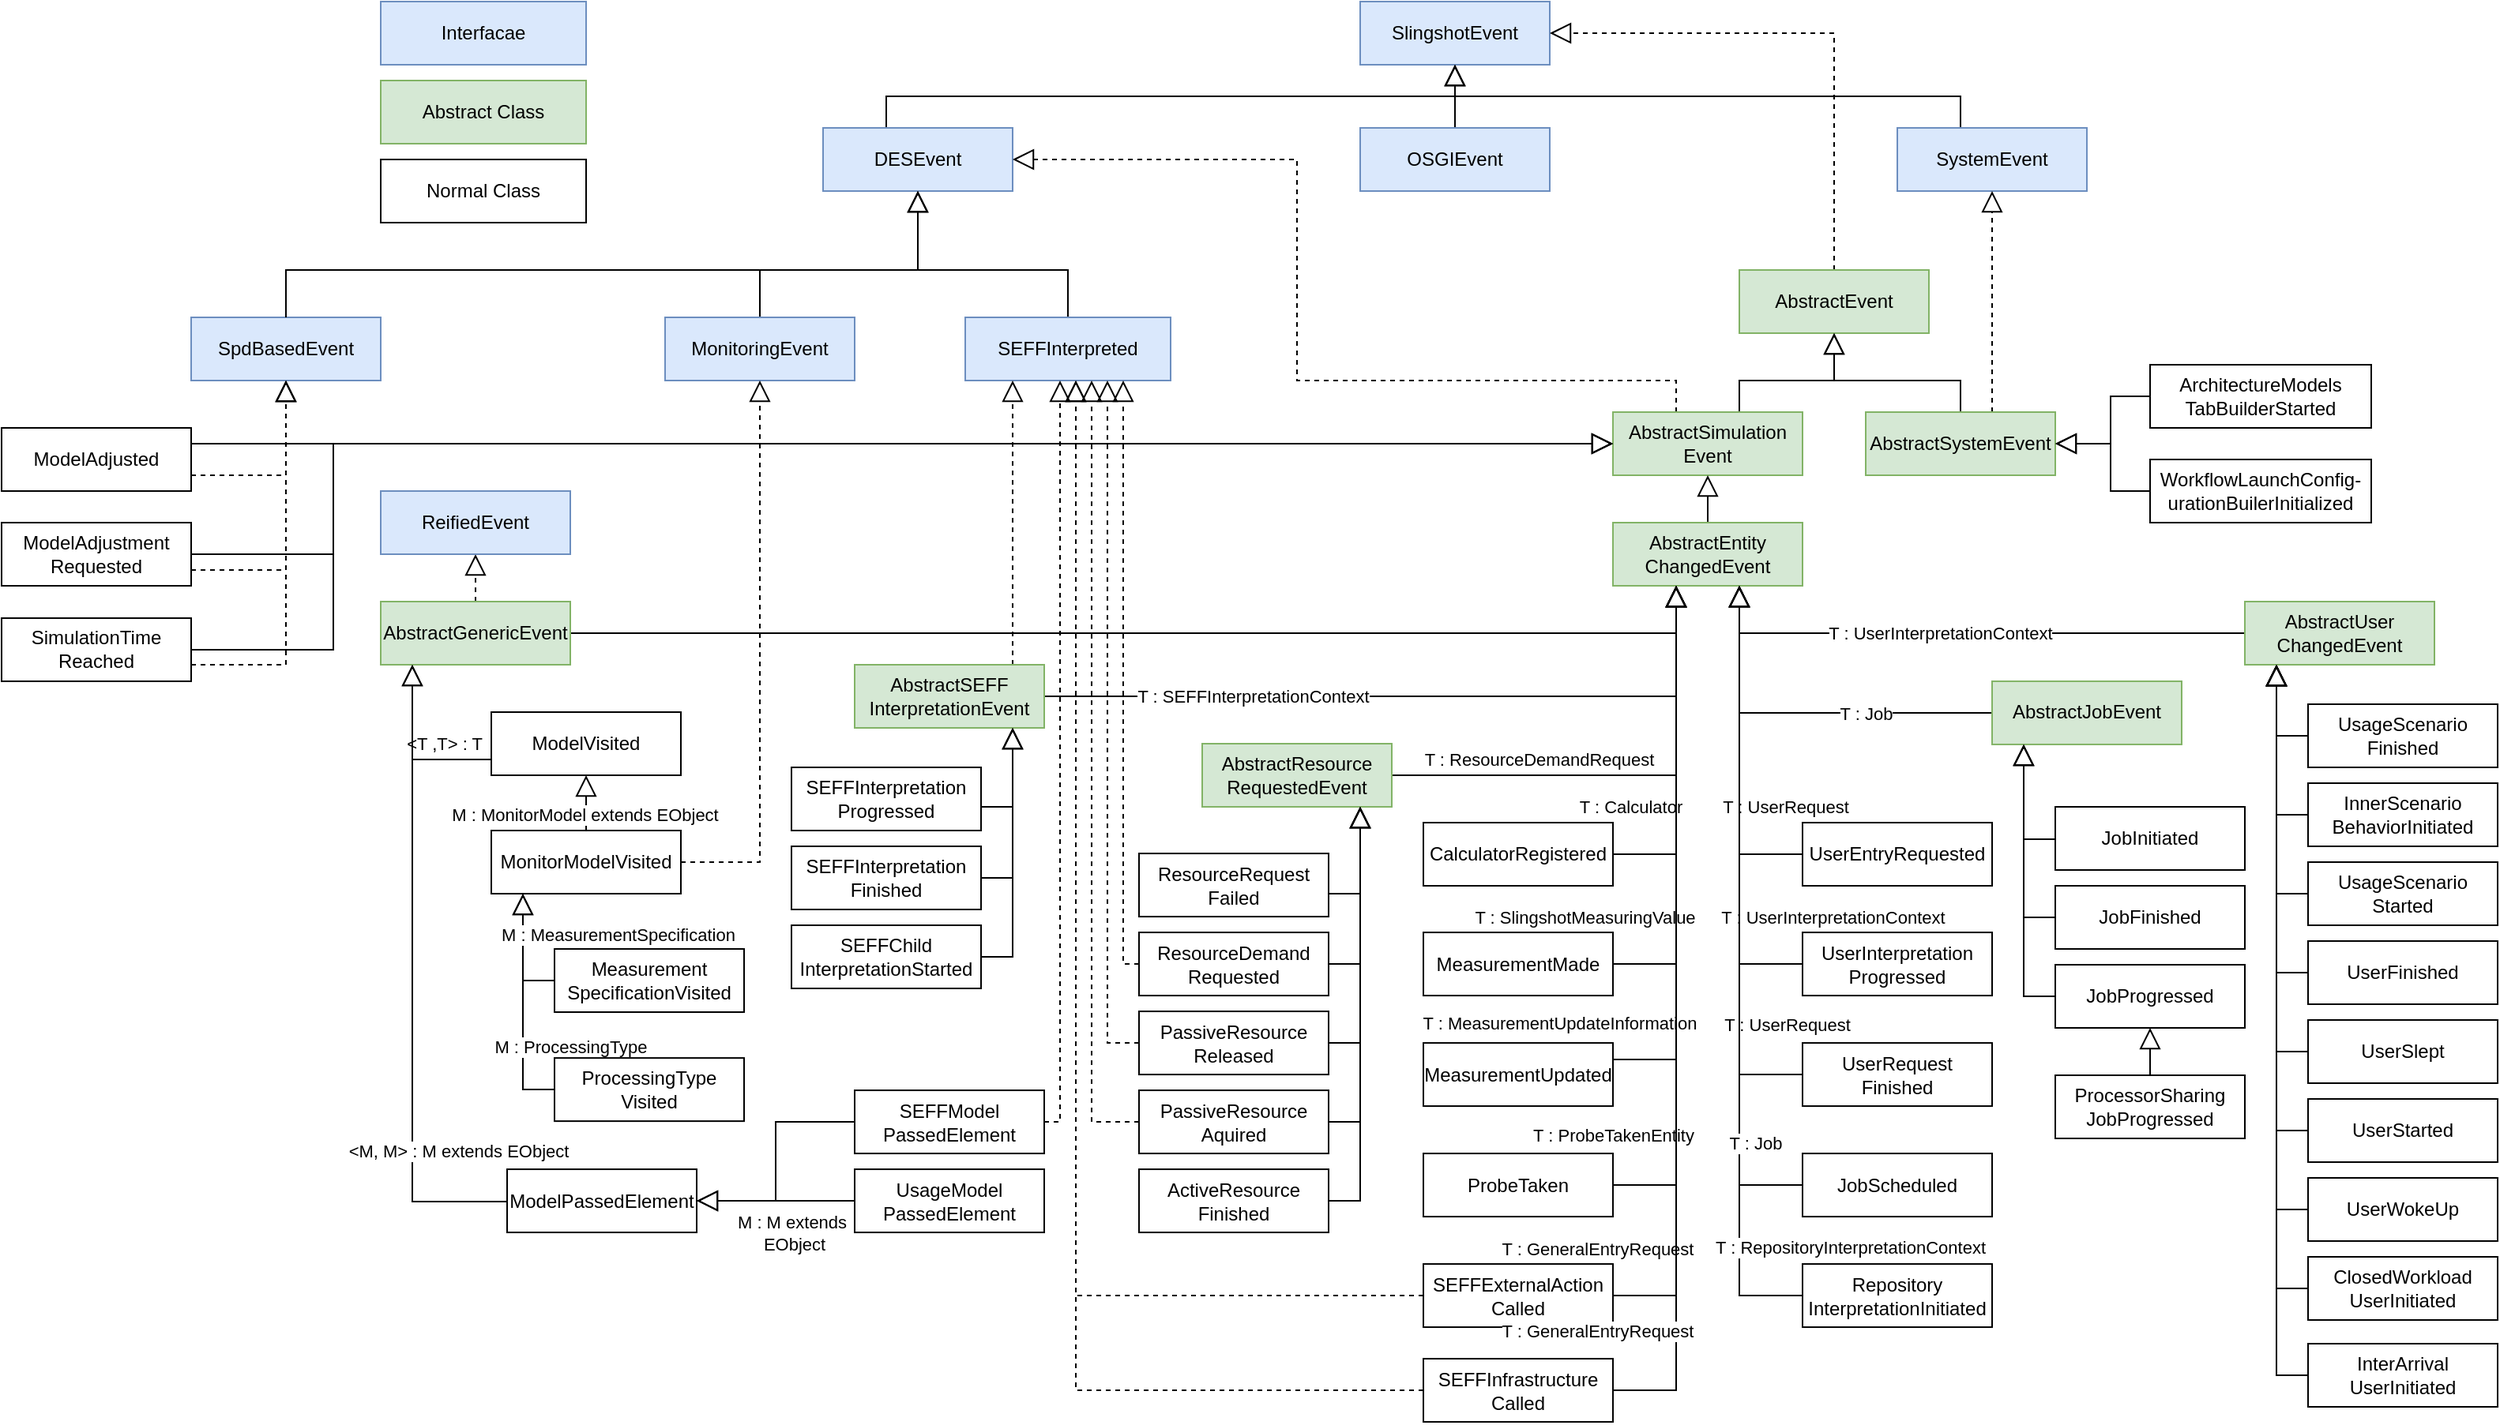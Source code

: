 <mxfile version="21.6.1" type="device">
  <diagram name="Page-1" id="bOU9K1O08P3Sb9oa_dGk">
    <mxGraphModel dx="2731" dy="733" grid="1" gridSize="10" guides="1" tooltips="1" connect="1" arrows="1" fold="1" page="1" pageScale="1" pageWidth="827" pageHeight="1169" math="0" shadow="0">
      <root>
        <mxCell id="0" />
        <mxCell id="1" parent="0" />
        <mxCell id="iK4VeXOVzM8Y8nJ_oktZ-1" value="SlingshotEvent" style="rounded=0;whiteSpace=wrap;html=1;fillColor=#dae8fc;strokeColor=#6c8ebf;" parent="1" vertex="1">
          <mxGeometry x="-180" y="40" width="120" height="40" as="geometry" />
        </mxCell>
        <mxCell id="iK4VeXOVzM8Y8nJ_oktZ-11" style="edgeStyle=orthogonalEdgeStyle;rounded=0;orthogonalLoop=1;jettySize=auto;html=1;endArrow=block;endFill=0;endSize=11;" parent="1" source="iK4VeXOVzM8Y8nJ_oktZ-2" target="iK4VeXOVzM8Y8nJ_oktZ-1" edge="1">
          <mxGeometry relative="1" as="geometry">
            <Array as="points">
              <mxPoint x="-480" y="100" />
              <mxPoint x="-120" y="100" />
            </Array>
          </mxGeometry>
        </mxCell>
        <mxCell id="iK4VeXOVzM8Y8nJ_oktZ-2" value="DESEvent" style="rounded=0;whiteSpace=wrap;html=1;fillColor=#dae8fc;strokeColor=#6c8ebf;" parent="1" vertex="1">
          <mxGeometry x="-520" y="120" width="120" height="40" as="geometry" />
        </mxCell>
        <mxCell id="iK4VeXOVzM8Y8nJ_oktZ-15" style="edgeStyle=orthogonalEdgeStyle;rounded=0;orthogonalLoop=1;jettySize=auto;html=1;endArrow=block;endFill=0;endSize=11;" parent="1" source="iK4VeXOVzM8Y8nJ_oktZ-3" target="iK4VeXOVzM8Y8nJ_oktZ-2" edge="1">
          <mxGeometry relative="1" as="geometry">
            <Array as="points">
              <mxPoint x="-560" y="210" />
              <mxPoint x="-460" y="210" />
            </Array>
          </mxGeometry>
        </mxCell>
        <mxCell id="iK4VeXOVzM8Y8nJ_oktZ-3" value="MonitoringEvent" style="rounded=0;whiteSpace=wrap;html=1;fillColor=#dae8fc;strokeColor=#6c8ebf;" parent="1" vertex="1">
          <mxGeometry x="-620" y="240" width="120" height="40" as="geometry" />
        </mxCell>
        <mxCell id="iK4VeXOVzM8Y8nJ_oktZ-12" style="edgeStyle=orthogonalEdgeStyle;rounded=0;orthogonalLoop=1;jettySize=auto;html=1;endArrow=block;endFill=0;endSize=11;" parent="1" source="iK4VeXOVzM8Y8nJ_oktZ-4" target="iK4VeXOVzM8Y8nJ_oktZ-1" edge="1">
          <mxGeometry relative="1" as="geometry" />
        </mxCell>
        <mxCell id="iK4VeXOVzM8Y8nJ_oktZ-4" value="OSGIEvent" style="rounded=0;whiteSpace=wrap;html=1;fillColor=#dae8fc;strokeColor=#6c8ebf;" parent="1" vertex="1">
          <mxGeometry x="-180" y="120" width="120" height="40" as="geometry" />
        </mxCell>
        <mxCell id="iK4VeXOVzM8Y8nJ_oktZ-13" style="edgeStyle=orthogonalEdgeStyle;rounded=0;orthogonalLoop=1;jettySize=auto;html=1;endArrow=block;endFill=0;endSize=11;" parent="1" source="iK4VeXOVzM8Y8nJ_oktZ-5" target="iK4VeXOVzM8Y8nJ_oktZ-1" edge="1">
          <mxGeometry relative="1" as="geometry">
            <Array as="points">
              <mxPoint x="200" y="100" />
              <mxPoint x="-120" y="100" />
            </Array>
          </mxGeometry>
        </mxCell>
        <mxCell id="iK4VeXOVzM8Y8nJ_oktZ-5" value="SystemEvent" style="rounded=0;whiteSpace=wrap;html=1;fillColor=#dae8fc;strokeColor=#6c8ebf;" parent="1" vertex="1">
          <mxGeometry x="160" y="120" width="120" height="40" as="geometry" />
        </mxCell>
        <mxCell id="iK4VeXOVzM8Y8nJ_oktZ-16" style="edgeStyle=orthogonalEdgeStyle;rounded=0;orthogonalLoop=1;jettySize=auto;html=1;endArrow=block;endFill=0;endSize=11;" parent="1" source="iK4VeXOVzM8Y8nJ_oktZ-7" target="iK4VeXOVzM8Y8nJ_oktZ-2" edge="1">
          <mxGeometry relative="1" as="geometry">
            <Array as="points">
              <mxPoint x="-365" y="210" />
              <mxPoint x="-460" y="210" />
            </Array>
          </mxGeometry>
        </mxCell>
        <mxCell id="iK4VeXOVzM8Y8nJ_oktZ-7" value="SEFFInterpreted" style="rounded=0;whiteSpace=wrap;html=1;fillColor=#dae8fc;strokeColor=#6c8ebf;" parent="1" vertex="1">
          <mxGeometry x="-430" y="240" width="130" height="40" as="geometry" />
        </mxCell>
        <mxCell id="iK4VeXOVzM8Y8nJ_oktZ-10" value="Interfacae" style="rounded=0;whiteSpace=wrap;html=1;fillColor=#dae8fc;strokeColor=#6c8ebf;" parent="1" vertex="1">
          <mxGeometry x="-800" y="40" width="130" height="40" as="geometry" />
        </mxCell>
        <mxCell id="iK4VeXOVzM8Y8nJ_oktZ-28" style="edgeStyle=orthogonalEdgeStyle;rounded=0;orthogonalLoop=1;jettySize=auto;html=1;endArrow=block;endFill=0;endSize=11;dashed=1;" parent="1" source="iK4VeXOVzM8Y8nJ_oktZ-17" target="iK4VeXOVzM8Y8nJ_oktZ-1" edge="1">
          <mxGeometry relative="1" as="geometry">
            <Array as="points">
              <mxPoint x="120" y="60" />
            </Array>
          </mxGeometry>
        </mxCell>
        <mxCell id="iK4VeXOVzM8Y8nJ_oktZ-17" value="AbstractEvent" style="rounded=0;whiteSpace=wrap;html=1;fillColor=#d5e8d4;strokeColor=#82b366;" parent="1" vertex="1">
          <mxGeometry x="60" y="210" width="120" height="40" as="geometry" />
        </mxCell>
        <mxCell id="iK4VeXOVzM8Y8nJ_oktZ-29" style="edgeStyle=orthogonalEdgeStyle;rounded=0;orthogonalLoop=1;jettySize=auto;html=1;dashed=1;endArrow=block;endFill=0;endSize=11;" parent="1" source="iK4VeXOVzM8Y8nJ_oktZ-18" target="iK4VeXOVzM8Y8nJ_oktZ-2" edge="1">
          <mxGeometry relative="1" as="geometry">
            <Array as="points">
              <mxPoint x="20" y="280" />
              <mxPoint x="-220" y="280" />
              <mxPoint x="-220" y="140" />
            </Array>
            <mxPoint x="10" y="290" as="sourcePoint" />
          </mxGeometry>
        </mxCell>
        <mxCell id="iK4VeXOVzM8Y8nJ_oktZ-30" style="edgeStyle=orthogonalEdgeStyle;rounded=0;orthogonalLoop=1;jettySize=auto;html=1;endArrow=block;endFill=0;endSize=11;" parent="1" source="iK4VeXOVzM8Y8nJ_oktZ-18" target="iK4VeXOVzM8Y8nJ_oktZ-17" edge="1">
          <mxGeometry relative="1" as="geometry">
            <Array as="points">
              <mxPoint x="60" y="280" />
              <mxPoint x="120" y="280" />
            </Array>
          </mxGeometry>
        </mxCell>
        <mxCell id="iK4VeXOVzM8Y8nJ_oktZ-18" value="AbstractSimulation&lt;br&gt;Event" style="rounded=0;whiteSpace=wrap;html=1;fillColor=#d5e8d4;strokeColor=#82b366;" parent="1" vertex="1">
          <mxGeometry x="-20" y="300" width="120" height="40" as="geometry" />
        </mxCell>
        <mxCell id="iK4VeXOVzM8Y8nJ_oktZ-31" style="edgeStyle=orthogonalEdgeStyle;rounded=0;orthogonalLoop=1;jettySize=auto;html=1;endArrow=block;endFill=0;endSize=11;dashed=1;" parent="1" source="iK4VeXOVzM8Y8nJ_oktZ-20" target="iK4VeXOVzM8Y8nJ_oktZ-5" edge="1">
          <mxGeometry relative="1" as="geometry">
            <Array as="points">
              <mxPoint x="220" y="240" />
              <mxPoint x="220" y="240" />
            </Array>
          </mxGeometry>
        </mxCell>
        <mxCell id="iK4VeXOVzM8Y8nJ_oktZ-32" style="edgeStyle=orthogonalEdgeStyle;rounded=0;orthogonalLoop=1;jettySize=auto;html=1;endArrow=block;endFill=0;endSize=11;" parent="1" source="iK4VeXOVzM8Y8nJ_oktZ-20" target="iK4VeXOVzM8Y8nJ_oktZ-17" edge="1">
          <mxGeometry relative="1" as="geometry">
            <Array as="points">
              <mxPoint x="200" y="280" />
              <mxPoint x="120" y="280" />
            </Array>
          </mxGeometry>
        </mxCell>
        <mxCell id="iK4VeXOVzM8Y8nJ_oktZ-20" value="AbstractSystemEvent" style="rounded=0;whiteSpace=wrap;html=1;fillColor=#d5e8d4;strokeColor=#82b366;" parent="1" vertex="1">
          <mxGeometry x="140" y="300" width="120" height="40" as="geometry" />
        </mxCell>
        <mxCell id="iK4VeXOVzM8Y8nJ_oktZ-33" style="rounded=0;orthogonalLoop=1;jettySize=auto;html=1;endArrow=block;endFill=0;endSize=11;" parent="1" source="iK4VeXOVzM8Y8nJ_oktZ-21" target="iK4VeXOVzM8Y8nJ_oktZ-18" edge="1">
          <mxGeometry relative="1" as="geometry" />
        </mxCell>
        <mxCell id="iK4VeXOVzM8Y8nJ_oktZ-21" value="AbstractEntity&lt;br&gt;ChangedEvent" style="rounded=0;whiteSpace=wrap;html=1;fillColor=#d5e8d4;strokeColor=#82b366;" parent="1" vertex="1">
          <mxGeometry x="-20" y="370" width="120" height="40" as="geometry" />
        </mxCell>
        <mxCell id="iK4VeXOVzM8Y8nJ_oktZ-34" style="edgeStyle=orthogonalEdgeStyle;rounded=0;orthogonalLoop=1;jettySize=auto;html=1;endArrow=block;endFill=0;endSize=11;" parent="1" source="iK4VeXOVzM8Y8nJ_oktZ-22" target="iK4VeXOVzM8Y8nJ_oktZ-21" edge="1">
          <mxGeometry relative="1" as="geometry">
            <Array as="points">
              <mxPoint x="20" y="440" />
            </Array>
          </mxGeometry>
        </mxCell>
        <mxCell id="iK4VeXOVzM8Y8nJ_oktZ-36" style="rounded=0;orthogonalLoop=1;jettySize=auto;html=1;endArrow=block;endFill=0;endSize=11;dashed=1;" parent="1" source="iK4VeXOVzM8Y8nJ_oktZ-22" target="iK4VeXOVzM8Y8nJ_oktZ-35" edge="1">
          <mxGeometry relative="1" as="geometry" />
        </mxCell>
        <mxCell id="iK4VeXOVzM8Y8nJ_oktZ-22" value="AbstractGenericEvent" style="rounded=0;whiteSpace=wrap;html=1;fillColor=#d5e8d4;strokeColor=#82b366;" parent="1" vertex="1">
          <mxGeometry x="-800" y="420" width="120" height="40" as="geometry" />
        </mxCell>
        <mxCell id="iK4VeXOVzM8Y8nJ_oktZ-37" style="edgeStyle=orthogonalEdgeStyle;rounded=0;orthogonalLoop=1;jettySize=auto;html=1;endArrow=block;endFill=0;endSize=11;" parent="1" source="iK4VeXOVzM8Y8nJ_oktZ-23" target="iK4VeXOVzM8Y8nJ_oktZ-21" edge="1">
          <mxGeometry relative="1" as="geometry">
            <Array as="points">
              <mxPoint x="60" y="491" />
            </Array>
          </mxGeometry>
        </mxCell>
        <mxCell id="iK4VeXOVzM8Y8nJ_oktZ-38" value="T : Job" style="edgeLabel;html=1;align=center;verticalAlign=middle;resizable=0;points=[];" parent="iK4VeXOVzM8Y8nJ_oktZ-37" vertex="1" connectable="0">
          <mxGeometry x="0.011" y="-1" relative="1" as="geometry">
            <mxPoint x="41" y="1" as="offset" />
          </mxGeometry>
        </mxCell>
        <mxCell id="iK4VeXOVzM8Y8nJ_oktZ-23" value="AbstractJobEvent" style="rounded=0;whiteSpace=wrap;html=1;fillColor=#d5e8d4;strokeColor=#82b366;" parent="1" vertex="1">
          <mxGeometry x="220" y="470.47" width="120" height="40" as="geometry" />
        </mxCell>
        <mxCell id="iK4VeXOVzM8Y8nJ_oktZ-39" style="edgeStyle=orthogonalEdgeStyle;rounded=0;orthogonalLoop=1;jettySize=auto;html=1;endArrow=block;endFill=0;endSize=11;" parent="1" source="iK4VeXOVzM8Y8nJ_oktZ-24" target="iK4VeXOVzM8Y8nJ_oktZ-21" edge="1">
          <mxGeometry relative="1" as="geometry">
            <Array as="points">
              <mxPoint x="20" y="530" />
            </Array>
          </mxGeometry>
        </mxCell>
        <mxCell id="iK4VeXOVzM8Y8nJ_oktZ-40" value="T : ResourceDemandRequest" style="edgeLabel;html=1;align=center;verticalAlign=middle;resizable=0;points=[];" parent="iK4VeXOVzM8Y8nJ_oktZ-39" vertex="1" connectable="0">
          <mxGeometry x="-0.236" y="-4" relative="1" as="geometry">
            <mxPoint x="-22" y="-14" as="offset" />
          </mxGeometry>
        </mxCell>
        <mxCell id="iK4VeXOVzM8Y8nJ_oktZ-24" value="AbstractResource&lt;br&gt;RequestedEvent" style="rounded=0;whiteSpace=wrap;html=1;fillColor=#d5e8d4;strokeColor=#82b366;" parent="1" vertex="1">
          <mxGeometry x="-280" y="510" width="120" height="40" as="geometry" />
        </mxCell>
        <mxCell id="iK4VeXOVzM8Y8nJ_oktZ-41" style="edgeStyle=orthogonalEdgeStyle;rounded=0;orthogonalLoop=1;jettySize=auto;html=1;endArrow=block;endFill=0;endSize=11;" parent="1" source="iK4VeXOVzM8Y8nJ_oktZ-25" target="iK4VeXOVzM8Y8nJ_oktZ-21" edge="1">
          <mxGeometry relative="1" as="geometry">
            <Array as="points">
              <mxPoint x="20" y="480" />
            </Array>
          </mxGeometry>
        </mxCell>
        <mxCell id="iK4VeXOVzM8Y8nJ_oktZ-42" value="T : SEFFInterpretationContext" style="edgeLabel;html=1;align=center;verticalAlign=middle;resizable=0;points=[];" parent="iK4VeXOVzM8Y8nJ_oktZ-41" vertex="1" connectable="0">
          <mxGeometry x="-0.399" y="-1" relative="1" as="geometry">
            <mxPoint x="-9" y="-1" as="offset" />
          </mxGeometry>
        </mxCell>
        <mxCell id="iK4VeXOVzM8Y8nJ_oktZ-43" style="edgeStyle=orthogonalEdgeStyle;rounded=0;orthogonalLoop=1;jettySize=auto;html=1;endArrow=block;endFill=0;endSize=11;dashed=1;" parent="1" source="iK4VeXOVzM8Y8nJ_oktZ-25" target="iK4VeXOVzM8Y8nJ_oktZ-7" edge="1">
          <mxGeometry relative="1" as="geometry">
            <mxPoint x="-490" y="390" as="sourcePoint" />
            <Array as="points">
              <mxPoint x="-400" y="430" />
              <mxPoint x="-400" y="430" />
            </Array>
          </mxGeometry>
        </mxCell>
        <mxCell id="iK4VeXOVzM8Y8nJ_oktZ-25" value="AbstractSEFF&lt;br&gt;InterpretationEvent" style="rounded=0;whiteSpace=wrap;html=1;fillColor=#d5e8d4;strokeColor=#82b366;" parent="1" vertex="1">
          <mxGeometry x="-500" y="460" width="120" height="40" as="geometry" />
        </mxCell>
        <mxCell id="iK4VeXOVzM8Y8nJ_oktZ-44" style="edgeStyle=orthogonalEdgeStyle;rounded=0;orthogonalLoop=1;jettySize=auto;html=1;endArrow=block;endFill=0;endSize=11;" parent="1" source="iK4VeXOVzM8Y8nJ_oktZ-26" target="iK4VeXOVzM8Y8nJ_oktZ-21" edge="1">
          <mxGeometry relative="1" as="geometry">
            <Array as="points">
              <mxPoint x="60" y="440" />
            </Array>
          </mxGeometry>
        </mxCell>
        <mxCell id="iK4VeXOVzM8Y8nJ_oktZ-45" value="T : UserInterpretationContext" style="edgeLabel;html=1;align=center;verticalAlign=middle;resizable=0;points=[];" parent="iK4VeXOVzM8Y8nJ_oktZ-44" vertex="1" connectable="0">
          <mxGeometry x="-0.465" y="-1" relative="1" as="geometry">
            <mxPoint x="-100" y="1" as="offset" />
          </mxGeometry>
        </mxCell>
        <mxCell id="iK4VeXOVzM8Y8nJ_oktZ-26" value="AbstractUser&lt;br&gt;ChangedEvent" style="rounded=0;whiteSpace=wrap;html=1;fillColor=#d5e8d4;strokeColor=#82b366;" parent="1" vertex="1">
          <mxGeometry x="380" y="420.0" width="120" height="40" as="geometry" />
        </mxCell>
        <mxCell id="iK4VeXOVzM8Y8nJ_oktZ-35" value="ReifiedEvent" style="rounded=0;whiteSpace=wrap;html=1;fillColor=#dae8fc;strokeColor=#6c8ebf;" parent="1" vertex="1">
          <mxGeometry x="-800" y="350" width="120" height="40" as="geometry" />
        </mxCell>
        <mxCell id="iK4VeXOVzM8Y8nJ_oktZ-48" style="edgeStyle=orthogonalEdgeStyle;rounded=0;orthogonalLoop=1;jettySize=auto;html=1;endArrow=block;endFill=0;endSize=11;" parent="1" source="iK4VeXOVzM8Y8nJ_oktZ-46" target="iK4VeXOVzM8Y8nJ_oktZ-20" edge="1">
          <mxGeometry relative="1" as="geometry" />
        </mxCell>
        <mxCell id="iK4VeXOVzM8Y8nJ_oktZ-46" value="ArchitectureModels&lt;br&gt;TabBuilderStarted" style="rounded=0;whiteSpace=wrap;html=1;" parent="1" vertex="1">
          <mxGeometry x="320" y="270" width="140" height="40" as="geometry" />
        </mxCell>
        <mxCell id="iK4VeXOVzM8Y8nJ_oktZ-49" style="edgeStyle=orthogonalEdgeStyle;rounded=0;orthogonalLoop=1;jettySize=auto;html=1;endArrow=block;endFill=0;endSize=11;" parent="1" source="iK4VeXOVzM8Y8nJ_oktZ-47" target="iK4VeXOVzM8Y8nJ_oktZ-20" edge="1">
          <mxGeometry relative="1" as="geometry" />
        </mxCell>
        <mxCell id="iK4VeXOVzM8Y8nJ_oktZ-47" value="WorkflowLaunchConfig-urationBuilerInitialized" style="rounded=0;whiteSpace=wrap;html=1;" parent="1" vertex="1">
          <mxGeometry x="320" y="330" width="140" height="40" as="geometry" />
        </mxCell>
        <mxCell id="iK4VeXOVzM8Y8nJ_oktZ-60" style="edgeStyle=orthogonalEdgeStyle;rounded=0;orthogonalLoop=1;jettySize=auto;html=1;endArrow=block;endFill=0;endSize=11;" parent="1" source="iK4VeXOVzM8Y8nJ_oktZ-50" target="iK4VeXOVzM8Y8nJ_oktZ-21" edge="1">
          <mxGeometry relative="1" as="geometry">
            <Array as="points">
              <mxPoint x="60" y="720" />
            </Array>
          </mxGeometry>
        </mxCell>
        <mxCell id="iK4VeXOVzM8Y8nJ_oktZ-61" value="T : UserRequest" style="edgeLabel;html=1;align=center;verticalAlign=middle;resizable=0;points=[];" parent="iK4VeXOVzM8Y8nJ_oktZ-60" vertex="1" connectable="0">
          <mxGeometry x="-0.564" y="1" relative="1" as="geometry">
            <mxPoint x="31" y="4" as="offset" />
          </mxGeometry>
        </mxCell>
        <mxCell id="iK4VeXOVzM8Y8nJ_oktZ-50" value="UserRequest&lt;br&gt;Finished" style="rounded=0;whiteSpace=wrap;html=1;" parent="1" vertex="1">
          <mxGeometry x="100" y="699.53" width="120" height="40" as="geometry" />
        </mxCell>
        <mxCell id="iK4VeXOVzM8Y8nJ_oktZ-79" style="edgeStyle=orthogonalEdgeStyle;rounded=0;orthogonalLoop=1;jettySize=auto;html=1;endArrow=block;endFill=0;endSize=11;" parent="1" source="iK4VeXOVzM8Y8nJ_oktZ-51" target="iK4VeXOVzM8Y8nJ_oktZ-21" edge="1">
          <mxGeometry relative="1" as="geometry">
            <Array as="points">
              <mxPoint x="60" y="650" />
            </Array>
          </mxGeometry>
        </mxCell>
        <mxCell id="iK4VeXOVzM8Y8nJ_oktZ-80" value="T : UserInterpretationContext" style="edgeLabel;html=1;align=center;verticalAlign=middle;resizable=0;points=[];" parent="iK4VeXOVzM8Y8nJ_oktZ-79" vertex="1" connectable="0">
          <mxGeometry x="-0.772" y="1" relative="1" as="geometry">
            <mxPoint x="51" y="-31" as="offset" />
          </mxGeometry>
        </mxCell>
        <mxCell id="iK4VeXOVzM8Y8nJ_oktZ-51" value="UserInterpretation&lt;br&gt;Progressed" style="rounded=0;whiteSpace=wrap;html=1;" parent="1" vertex="1">
          <mxGeometry x="100" y="629.53" width="120" height="40" as="geometry" />
        </mxCell>
        <mxCell id="iK4VeXOVzM8Y8nJ_oktZ-77" style="edgeStyle=orthogonalEdgeStyle;rounded=0;orthogonalLoop=1;jettySize=auto;html=1;endArrow=block;endFill=0;endSize=11;" parent="1" source="iK4VeXOVzM8Y8nJ_oktZ-52" target="iK4VeXOVzM8Y8nJ_oktZ-21" edge="1">
          <mxGeometry relative="1" as="geometry">
            <Array as="points">
              <mxPoint x="60" y="580" />
            </Array>
          </mxGeometry>
        </mxCell>
        <mxCell id="iK4VeXOVzM8Y8nJ_oktZ-78" value="T : UserRequest" style="edgeLabel;html=1;align=center;verticalAlign=middle;resizable=0;points=[];" parent="iK4VeXOVzM8Y8nJ_oktZ-77" vertex="1" connectable="0">
          <mxGeometry x="-0.753" relative="1" as="geometry">
            <mxPoint x="15" y="-30" as="offset" />
          </mxGeometry>
        </mxCell>
        <mxCell id="iK4VeXOVzM8Y8nJ_oktZ-52" value="UserEntryRequested" style="rounded=0;whiteSpace=wrap;html=1;" parent="1" vertex="1">
          <mxGeometry x="100" y="560.0" width="120" height="40" as="geometry" />
        </mxCell>
        <mxCell id="iK4VeXOVzM8Y8nJ_oktZ-74" style="edgeStyle=orthogonalEdgeStyle;rounded=0;orthogonalLoop=1;jettySize=auto;html=1;endArrow=block;endFill=0;endSize=11;" parent="1" source="iK4VeXOVzM8Y8nJ_oktZ-53" target="iK4VeXOVzM8Y8nJ_oktZ-21" edge="1">
          <mxGeometry relative="1" as="geometry">
            <Array as="points">
              <mxPoint x="20" y="860" />
            </Array>
          </mxGeometry>
        </mxCell>
        <mxCell id="iK4VeXOVzM8Y8nJ_oktZ-76" value="T : GeneralEntryRequest" style="edgeLabel;html=1;align=center;verticalAlign=middle;resizable=0;points=[];" parent="iK4VeXOVzM8Y8nJ_oktZ-74" vertex="1" connectable="0">
          <mxGeometry x="-0.751" y="1" relative="1" as="geometry">
            <mxPoint x="-49" y="-9" as="offset" />
          </mxGeometry>
        </mxCell>
        <mxCell id="iK4VeXOVzM8Y8nJ_oktZ-75" style="edgeStyle=orthogonalEdgeStyle;rounded=0;orthogonalLoop=1;jettySize=auto;html=1;endArrow=block;endFill=0;endSize=11;dashed=1;" parent="1" source="iK4VeXOVzM8Y8nJ_oktZ-53" target="iK4VeXOVzM8Y8nJ_oktZ-7" edge="1">
          <mxGeometry relative="1" as="geometry">
            <Array as="points">
              <mxPoint x="-360" y="860" />
            </Array>
          </mxGeometry>
        </mxCell>
        <mxCell id="iK4VeXOVzM8Y8nJ_oktZ-53" value="SEFFExternalAction&lt;br&gt;Called" style="rounded=0;whiteSpace=wrap;html=1;" parent="1" vertex="1">
          <mxGeometry x="-140" y="839.53" width="120" height="40" as="geometry" />
        </mxCell>
        <mxCell id="iK4VeXOVzM8Y8nJ_oktZ-72" style="edgeStyle=orthogonalEdgeStyle;rounded=0;orthogonalLoop=1;jettySize=auto;html=1;endArrow=block;endFill=0;endSize=11;" parent="1" source="iK4VeXOVzM8Y8nJ_oktZ-54" target="iK4VeXOVzM8Y8nJ_oktZ-21" edge="1">
          <mxGeometry relative="1" as="geometry">
            <Array as="points">
              <mxPoint x="60" y="860" />
            </Array>
          </mxGeometry>
        </mxCell>
        <mxCell id="iK4VeXOVzM8Y8nJ_oktZ-73" value="T : RepositoryInterpretationContext" style="edgeLabel;html=1;align=center;verticalAlign=middle;resizable=0;points=[];" parent="iK4VeXOVzM8Y8nJ_oktZ-72" vertex="1" connectable="0">
          <mxGeometry x="-0.731" y="-2" relative="1" as="geometry">
            <mxPoint x="68" y="-5" as="offset" />
          </mxGeometry>
        </mxCell>
        <mxCell id="iK4VeXOVzM8Y8nJ_oktZ-54" value="Repository&lt;br&gt;InterpretationInitiated" style="rounded=0;whiteSpace=wrap;html=1;" parent="1" vertex="1">
          <mxGeometry x="100" y="839.53" width="120" height="40" as="geometry" />
        </mxCell>
        <mxCell id="iK4VeXOVzM8Y8nJ_oktZ-70" style="edgeStyle=orthogonalEdgeStyle;rounded=0;orthogonalLoop=1;jettySize=auto;html=1;endArrow=block;endFill=0;endSize=11;" parent="1" source="iK4VeXOVzM8Y8nJ_oktZ-55" target="iK4VeXOVzM8Y8nJ_oktZ-21" edge="1">
          <mxGeometry relative="1" as="geometry">
            <Array as="points">
              <mxPoint x="20" y="790" />
            </Array>
          </mxGeometry>
        </mxCell>
        <mxCell id="iK4VeXOVzM8Y8nJ_oktZ-71" value="T : ProbeTakenEntity" style="edgeLabel;html=1;align=center;verticalAlign=middle;resizable=0;points=[];" parent="iK4VeXOVzM8Y8nJ_oktZ-70" vertex="1" connectable="0">
          <mxGeometry x="-0.7" y="1" relative="1" as="geometry">
            <mxPoint x="-39" y="-9" as="offset" />
          </mxGeometry>
        </mxCell>
        <mxCell id="iK4VeXOVzM8Y8nJ_oktZ-55" value="ProbeTaken" style="rounded=0;whiteSpace=wrap;html=1;" parent="1" vertex="1">
          <mxGeometry x="-140" y="769.53" width="120" height="40" as="geometry" />
        </mxCell>
        <mxCell id="iK4VeXOVzM8Y8nJ_oktZ-68" style="edgeStyle=orthogonalEdgeStyle;rounded=0;orthogonalLoop=1;jettySize=auto;html=1;endArrow=block;endFill=0;endSize=11;" parent="1" source="iK4VeXOVzM8Y8nJ_oktZ-56" target="iK4VeXOVzM8Y8nJ_oktZ-21" edge="1">
          <mxGeometry relative="1" as="geometry">
            <Array as="points">
              <mxPoint x="20" y="710" />
            </Array>
          </mxGeometry>
        </mxCell>
        <mxCell id="iK4VeXOVzM8Y8nJ_oktZ-69" value="T : MeasurementUpdateInformation" style="edgeLabel;html=1;align=center;verticalAlign=middle;resizable=0;points=[];" parent="iK4VeXOVzM8Y8nJ_oktZ-68" vertex="1" connectable="0">
          <mxGeometry x="-0.688" relative="1" as="geometry">
            <mxPoint x="-74" y="-10" as="offset" />
          </mxGeometry>
        </mxCell>
        <mxCell id="iK4VeXOVzM8Y8nJ_oktZ-56" value="MeasurementUpdated" style="rounded=0;whiteSpace=wrap;html=1;" parent="1" vertex="1">
          <mxGeometry x="-140" y="699.53" width="120" height="40" as="geometry" />
        </mxCell>
        <mxCell id="iK4VeXOVzM8Y8nJ_oktZ-66" style="edgeStyle=orthogonalEdgeStyle;rounded=0;orthogonalLoop=1;jettySize=auto;html=1;endArrow=block;endFill=0;endSize=11;" parent="1" source="iK4VeXOVzM8Y8nJ_oktZ-57" target="iK4VeXOVzM8Y8nJ_oktZ-21" edge="1">
          <mxGeometry relative="1" as="geometry">
            <Array as="points">
              <mxPoint x="20" y="650" />
            </Array>
          </mxGeometry>
        </mxCell>
        <mxCell id="iK4VeXOVzM8Y8nJ_oktZ-67" value="T : SlingshotMeasuringValue" style="edgeLabel;html=1;align=center;verticalAlign=middle;resizable=0;points=[];" parent="iK4VeXOVzM8Y8nJ_oktZ-66" vertex="1" connectable="0">
          <mxGeometry x="-0.774" y="2" relative="1" as="geometry">
            <mxPoint x="-50" y="-28" as="offset" />
          </mxGeometry>
        </mxCell>
        <mxCell id="iK4VeXOVzM8Y8nJ_oktZ-57" value="MeasurementMade" style="rounded=0;whiteSpace=wrap;html=1;" parent="1" vertex="1">
          <mxGeometry x="-140" y="629.53" width="120" height="40" as="geometry" />
        </mxCell>
        <mxCell id="iK4VeXOVzM8Y8nJ_oktZ-64" style="edgeStyle=orthogonalEdgeStyle;rounded=0;orthogonalLoop=1;jettySize=auto;html=1;endArrow=block;endFill=0;endSize=11;" parent="1" source="iK4VeXOVzM8Y8nJ_oktZ-58" target="iK4VeXOVzM8Y8nJ_oktZ-21" edge="1">
          <mxGeometry relative="1" as="geometry">
            <Array as="points">
              <mxPoint x="60" y="790" />
            </Array>
          </mxGeometry>
        </mxCell>
        <mxCell id="iK4VeXOVzM8Y8nJ_oktZ-65" value="T : Job" style="edgeLabel;html=1;align=center;verticalAlign=middle;resizable=0;points=[];" parent="iK4VeXOVzM8Y8nJ_oktZ-64" vertex="1" connectable="0">
          <mxGeometry x="-0.764" y="3" relative="1" as="geometry">
            <mxPoint x="13" y="-17" as="offset" />
          </mxGeometry>
        </mxCell>
        <mxCell id="iK4VeXOVzM8Y8nJ_oktZ-58" value="JobScheduled" style="rounded=0;whiteSpace=wrap;html=1;" parent="1" vertex="1">
          <mxGeometry x="100" y="769.53" width="120" height="40" as="geometry" />
        </mxCell>
        <mxCell id="iK4VeXOVzM8Y8nJ_oktZ-62" style="edgeStyle=orthogonalEdgeStyle;rounded=0;orthogonalLoop=1;jettySize=auto;html=1;endArrow=block;endFill=0;endSize=11;" parent="1" source="iK4VeXOVzM8Y8nJ_oktZ-59" target="iK4VeXOVzM8Y8nJ_oktZ-21" edge="1">
          <mxGeometry relative="1" as="geometry">
            <Array as="points">
              <mxPoint x="20" y="580" />
            </Array>
          </mxGeometry>
        </mxCell>
        <mxCell id="iK4VeXOVzM8Y8nJ_oktZ-63" value="T : Calculator" style="edgeLabel;html=1;align=center;verticalAlign=middle;resizable=0;points=[];" parent="iK4VeXOVzM8Y8nJ_oktZ-62" vertex="1" connectable="0">
          <mxGeometry x="-0.684" y="2" relative="1" as="geometry">
            <mxPoint x="-22" y="-28" as="offset" />
          </mxGeometry>
        </mxCell>
        <mxCell id="iK4VeXOVzM8Y8nJ_oktZ-59" value="CalculatorRegistered" style="rounded=0;whiteSpace=wrap;html=1;" parent="1" vertex="1">
          <mxGeometry x="-140" y="560" width="120" height="40" as="geometry" />
        </mxCell>
        <mxCell id="iK4VeXOVzM8Y8nJ_oktZ-89" style="edgeStyle=orthogonalEdgeStyle;rounded=0;orthogonalLoop=1;jettySize=auto;html=1;endArrow=block;endFill=0;endSize=11;" parent="1" source="iK4VeXOVzM8Y8nJ_oktZ-81" target="iK4VeXOVzM8Y8nJ_oktZ-26" edge="1">
          <mxGeometry relative="1" as="geometry">
            <Array as="points">
              <mxPoint x="400" y="505" />
            </Array>
          </mxGeometry>
        </mxCell>
        <mxCell id="iK4VeXOVzM8Y8nJ_oktZ-81" value="UsageScenario&lt;br&gt;Finished" style="rounded=0;whiteSpace=wrap;html=1;" parent="1" vertex="1">
          <mxGeometry x="420" y="485.0" width="120" height="40" as="geometry" />
        </mxCell>
        <mxCell id="iK4VeXOVzM8Y8nJ_oktZ-90" style="edgeStyle=orthogonalEdgeStyle;rounded=0;orthogonalLoop=1;jettySize=auto;html=1;endArrow=block;endFill=0;endSize=11;" parent="1" source="iK4VeXOVzM8Y8nJ_oktZ-82" target="iK4VeXOVzM8Y8nJ_oktZ-26" edge="1">
          <mxGeometry relative="1" as="geometry">
            <Array as="points">
              <mxPoint x="400" y="555" />
            </Array>
          </mxGeometry>
        </mxCell>
        <mxCell id="iK4VeXOVzM8Y8nJ_oktZ-82" value="InnerScenario&lt;br&gt;BehaviorInitiated" style="rounded=0;whiteSpace=wrap;html=1;" parent="1" vertex="1">
          <mxGeometry x="420" y="535.0" width="120" height="40" as="geometry" />
        </mxCell>
        <mxCell id="iK4VeXOVzM8Y8nJ_oktZ-97" style="edgeStyle=elbowEdgeStyle;rounded=0;orthogonalLoop=1;jettySize=auto;html=1;endArrow=block;endFill=0;endSize=11;" parent="1" source="iK4VeXOVzM8Y8nJ_oktZ-83" target="iK4VeXOVzM8Y8nJ_oktZ-26" edge="1">
          <mxGeometry relative="1" as="geometry">
            <Array as="points">
              <mxPoint x="400" y="480" />
              <mxPoint x="440" y="670.0" />
            </Array>
          </mxGeometry>
        </mxCell>
        <mxCell id="iK4VeXOVzM8Y8nJ_oktZ-83" value="ClosedWorkload&lt;br&gt;UserInitiated" style="rounded=0;whiteSpace=wrap;html=1;" parent="1" vertex="1">
          <mxGeometry x="420" y="835.0" width="120" height="40" as="geometry" />
        </mxCell>
        <mxCell id="iK4VeXOVzM8Y8nJ_oktZ-96" style="edgeStyle=elbowEdgeStyle;rounded=0;orthogonalLoop=1;jettySize=auto;html=1;endArrow=block;endFill=0;endSize=11;" parent="1" source="iK4VeXOVzM8Y8nJ_oktZ-84" target="iK4VeXOVzM8Y8nJ_oktZ-26" edge="1">
          <mxGeometry relative="1" as="geometry">
            <Array as="points">
              <mxPoint x="400" y="480" />
              <mxPoint x="440" y="630.0" />
            </Array>
          </mxGeometry>
        </mxCell>
        <mxCell id="iK4VeXOVzM8Y8nJ_oktZ-84" value="UserWokeUp" style="rounded=0;whiteSpace=wrap;html=1;" parent="1" vertex="1">
          <mxGeometry x="420" y="785.0" width="120" height="40" as="geometry" />
        </mxCell>
        <mxCell id="iK4VeXOVzM8Y8nJ_oktZ-95" style="edgeStyle=elbowEdgeStyle;rounded=0;orthogonalLoop=1;jettySize=auto;html=1;endArrow=block;endFill=0;endSize=11;" parent="1" source="iK4VeXOVzM8Y8nJ_oktZ-85" target="iK4VeXOVzM8Y8nJ_oktZ-26" edge="1">
          <mxGeometry relative="1" as="geometry">
            <Array as="points">
              <mxPoint x="400" y="510" />
              <mxPoint x="440" y="600.0" />
            </Array>
          </mxGeometry>
        </mxCell>
        <mxCell id="iK4VeXOVzM8Y8nJ_oktZ-85" value="UserStarted" style="rounded=0;whiteSpace=wrap;html=1;" parent="1" vertex="1">
          <mxGeometry x="420" y="735.0" width="120" height="40" as="geometry" />
        </mxCell>
        <mxCell id="iK4VeXOVzM8Y8nJ_oktZ-94" style="edgeStyle=orthogonalEdgeStyle;rounded=0;orthogonalLoop=1;jettySize=auto;html=1;endArrow=block;endFill=0;endSize=11;" parent="1" source="iK4VeXOVzM8Y8nJ_oktZ-86" target="iK4VeXOVzM8Y8nJ_oktZ-26" edge="1">
          <mxGeometry relative="1" as="geometry">
            <Array as="points">
              <mxPoint x="400" y="705" />
            </Array>
          </mxGeometry>
        </mxCell>
        <mxCell id="iK4VeXOVzM8Y8nJ_oktZ-86" value="UserSlept" style="rounded=0;whiteSpace=wrap;html=1;" parent="1" vertex="1">
          <mxGeometry x="420" y="685.0" width="120" height="40" as="geometry" />
        </mxCell>
        <mxCell id="iK4VeXOVzM8Y8nJ_oktZ-93" style="edgeStyle=orthogonalEdgeStyle;rounded=0;orthogonalLoop=1;jettySize=auto;html=1;endArrow=block;endFill=0;endSize=11;" parent="1" source="iK4VeXOVzM8Y8nJ_oktZ-87" target="iK4VeXOVzM8Y8nJ_oktZ-26" edge="1">
          <mxGeometry relative="1" as="geometry">
            <Array as="points">
              <mxPoint x="400" y="655" />
            </Array>
          </mxGeometry>
        </mxCell>
        <mxCell id="iK4VeXOVzM8Y8nJ_oktZ-87" value="UserFinished" style="rounded=0;whiteSpace=wrap;html=1;" parent="1" vertex="1">
          <mxGeometry x="420" y="635.0" width="120" height="40" as="geometry" />
        </mxCell>
        <mxCell id="iK4VeXOVzM8Y8nJ_oktZ-92" style="edgeStyle=orthogonalEdgeStyle;rounded=0;orthogonalLoop=1;jettySize=auto;html=1;endArrow=block;endFill=0;endSize=11;" parent="1" source="iK4VeXOVzM8Y8nJ_oktZ-88" target="iK4VeXOVzM8Y8nJ_oktZ-26" edge="1">
          <mxGeometry relative="1" as="geometry">
            <Array as="points">
              <mxPoint x="400" y="605" />
            </Array>
          </mxGeometry>
        </mxCell>
        <mxCell id="iK4VeXOVzM8Y8nJ_oktZ-88" value="UsageScenario&lt;br&gt;Started" style="rounded=0;whiteSpace=wrap;html=1;" parent="1" vertex="1">
          <mxGeometry x="420" y="585.0" width="120" height="40" as="geometry" />
        </mxCell>
        <mxCell id="iK4VeXOVzM8Y8nJ_oktZ-101" style="edgeStyle=elbowEdgeStyle;rounded=0;orthogonalLoop=1;jettySize=auto;html=1;endArrow=block;endFill=0;endSize=11;" parent="1" source="iK4VeXOVzM8Y8nJ_oktZ-98" target="iK4VeXOVzM8Y8nJ_oktZ-25" edge="1">
          <mxGeometry relative="1" as="geometry">
            <Array as="points">
              <mxPoint x="-400" y="550" />
            </Array>
          </mxGeometry>
        </mxCell>
        <mxCell id="iK4VeXOVzM8Y8nJ_oktZ-98" value="SEFFInterpretation&lt;br&gt;Progressed" style="rounded=0;whiteSpace=wrap;html=1;" parent="1" vertex="1">
          <mxGeometry x="-540" y="525" width="120" height="40" as="geometry" />
        </mxCell>
        <mxCell id="iK4VeXOVzM8Y8nJ_oktZ-102" style="edgeStyle=elbowEdgeStyle;rounded=0;orthogonalLoop=1;jettySize=auto;html=1;endArrow=block;endFill=0;endSize=11;" parent="1" source="iK4VeXOVzM8Y8nJ_oktZ-99" target="iK4VeXOVzM8Y8nJ_oktZ-25" edge="1">
          <mxGeometry relative="1" as="geometry">
            <Array as="points">
              <mxPoint x="-400" y="560" />
            </Array>
          </mxGeometry>
        </mxCell>
        <mxCell id="iK4VeXOVzM8Y8nJ_oktZ-99" value="SEFFInterpretation&lt;br&gt;Finished" style="rounded=0;whiteSpace=wrap;html=1;" parent="1" vertex="1">
          <mxGeometry x="-540" y="575" width="120" height="40" as="geometry" />
        </mxCell>
        <mxCell id="iK4VeXOVzM8Y8nJ_oktZ-103" style="edgeStyle=elbowEdgeStyle;rounded=0;orthogonalLoop=1;jettySize=auto;html=1;endArrow=block;endFill=0;endSize=11;" parent="1" source="iK4VeXOVzM8Y8nJ_oktZ-100" target="iK4VeXOVzM8Y8nJ_oktZ-25" edge="1">
          <mxGeometry relative="1" as="geometry">
            <Array as="points">
              <mxPoint x="-400" y="580" />
            </Array>
          </mxGeometry>
        </mxCell>
        <mxCell id="iK4VeXOVzM8Y8nJ_oktZ-100" value="SEFFChild&lt;br&gt;InterpretationStarted" style="rounded=0;whiteSpace=wrap;html=1;" parent="1" vertex="1">
          <mxGeometry x="-540" y="625" width="120" height="40" as="geometry" />
        </mxCell>
        <mxCell id="iK4VeXOVzM8Y8nJ_oktZ-109" style="edgeStyle=elbowEdgeStyle;rounded=0;orthogonalLoop=1;jettySize=auto;html=1;endArrow=block;endFill=0;endSize=11;" parent="1" source="iK4VeXOVzM8Y8nJ_oktZ-104" target="iK4VeXOVzM8Y8nJ_oktZ-24" edge="1">
          <mxGeometry relative="1" as="geometry">
            <Array as="points">
              <mxPoint x="-180" y="605" />
            </Array>
          </mxGeometry>
        </mxCell>
        <mxCell id="iK4VeXOVzM8Y8nJ_oktZ-104" value="ResourceRequest&lt;br&gt;Failed" style="rounded=0;whiteSpace=wrap;html=1;" parent="1" vertex="1">
          <mxGeometry x="-320" y="579.53" width="120" height="40" as="geometry" />
        </mxCell>
        <mxCell id="iK4VeXOVzM8Y8nJ_oktZ-113" style="edgeStyle=elbowEdgeStyle;rounded=0;orthogonalLoop=1;jettySize=auto;html=1;endArrow=block;endFill=0;endSize=11;" parent="1" source="iK4VeXOVzM8Y8nJ_oktZ-105" target="iK4VeXOVzM8Y8nJ_oktZ-24" edge="1">
          <mxGeometry relative="1" as="geometry">
            <Array as="points">
              <mxPoint x="-180" y="675" />
            </Array>
          </mxGeometry>
        </mxCell>
        <mxCell id="iK4VeXOVzM8Y8nJ_oktZ-105" value="ActiveResource&lt;br&gt;Finished" style="rounded=0;whiteSpace=wrap;html=1;" parent="1" vertex="1">
          <mxGeometry x="-320" y="779.53" width="120" height="40" as="geometry" />
        </mxCell>
        <mxCell id="iK4VeXOVzM8Y8nJ_oktZ-112" style="edgeStyle=elbowEdgeStyle;rounded=0;orthogonalLoop=1;jettySize=auto;html=1;endArrow=block;endFill=0;endSize=11;" parent="1" source="iK4VeXOVzM8Y8nJ_oktZ-106" target="iK4VeXOVzM8Y8nJ_oktZ-24" edge="1">
          <mxGeometry relative="1" as="geometry">
            <Array as="points">
              <mxPoint x="-180" y="595" />
            </Array>
          </mxGeometry>
        </mxCell>
        <mxCell id="iK4VeXOVzM8Y8nJ_oktZ-116" style="edgeStyle=elbowEdgeStyle;rounded=0;orthogonalLoop=1;jettySize=auto;html=1;dashed=1;endArrow=block;endFill=0;endSize=11;" parent="1" source="iK4VeXOVzM8Y8nJ_oktZ-106" target="iK4VeXOVzM8Y8nJ_oktZ-7" edge="1">
          <mxGeometry relative="1" as="geometry">
            <Array as="points">
              <mxPoint x="-350" y="420" />
              <mxPoint x="-380" y="720" />
              <mxPoint x="-370" y="450" />
              <mxPoint x="-540" y="610" />
            </Array>
          </mxGeometry>
        </mxCell>
        <mxCell id="iK4VeXOVzM8Y8nJ_oktZ-106" value="PassiveResource&lt;br&gt;Aquired" style="rounded=0;whiteSpace=wrap;html=1;" parent="1" vertex="1">
          <mxGeometry x="-320" y="729.53" width="120" height="40" as="geometry" />
        </mxCell>
        <mxCell id="iK4VeXOVzM8Y8nJ_oktZ-111" style="edgeStyle=elbowEdgeStyle;rounded=0;orthogonalLoop=1;jettySize=auto;html=1;endArrow=block;endFill=0;endSize=11;" parent="1" source="iK4VeXOVzM8Y8nJ_oktZ-107" target="iK4VeXOVzM8Y8nJ_oktZ-24" edge="1">
          <mxGeometry relative="1" as="geometry">
            <Array as="points">
              <mxPoint x="-180" y="595" />
            </Array>
          </mxGeometry>
        </mxCell>
        <mxCell id="iK4VeXOVzM8Y8nJ_oktZ-115" style="edgeStyle=elbowEdgeStyle;rounded=0;orthogonalLoop=1;jettySize=auto;html=1;dashed=1;endArrow=block;endFill=0;endSize=11;" parent="1" source="iK4VeXOVzM8Y8nJ_oktZ-107" target="iK4VeXOVzM8Y8nJ_oktZ-7" edge="1">
          <mxGeometry relative="1" as="geometry">
            <Array as="points">
              <mxPoint x="-340" y="400" />
              <mxPoint x="-370" y="720" />
              <mxPoint x="-380" y="590" />
              <mxPoint x="-370" y="420" />
              <mxPoint x="-540" y="610" />
            </Array>
          </mxGeometry>
        </mxCell>
        <mxCell id="iK4VeXOVzM8Y8nJ_oktZ-107" value="PassiveResource&lt;br&gt;Released" style="rounded=0;whiteSpace=wrap;html=1;" parent="1" vertex="1">
          <mxGeometry x="-320" y="679.53" width="120" height="40" as="geometry" />
        </mxCell>
        <mxCell id="iK4VeXOVzM8Y8nJ_oktZ-110" style="edgeStyle=elbowEdgeStyle;rounded=0;orthogonalLoop=1;jettySize=auto;html=1;endArrow=block;endFill=0;endSize=11;" parent="1" source="iK4VeXOVzM8Y8nJ_oktZ-108" target="iK4VeXOVzM8Y8nJ_oktZ-24" edge="1">
          <mxGeometry relative="1" as="geometry">
            <Array as="points">
              <mxPoint x="-180" y="615" />
            </Array>
          </mxGeometry>
        </mxCell>
        <mxCell id="iK4VeXOVzM8Y8nJ_oktZ-114" style="edgeStyle=elbowEdgeStyle;rounded=0;orthogonalLoop=1;jettySize=auto;html=1;endArrow=block;endFill=0;endSize=11;dashed=1;" parent="1" source="iK4VeXOVzM8Y8nJ_oktZ-108" target="iK4VeXOVzM8Y8nJ_oktZ-7" edge="1">
          <mxGeometry relative="1" as="geometry">
            <Array as="points">
              <mxPoint x="-330" y="400" />
              <mxPoint x="-360" y="550" />
              <mxPoint x="-370" y="410" />
              <mxPoint x="-540" y="600" />
            </Array>
          </mxGeometry>
        </mxCell>
        <mxCell id="iK4VeXOVzM8Y8nJ_oktZ-108" value="ResourceDemand&lt;br&gt;Requested" style="rounded=0;whiteSpace=wrap;html=1;" parent="1" vertex="1">
          <mxGeometry x="-320" y="629.53" width="120" height="40" as="geometry" />
        </mxCell>
        <mxCell id="iK4VeXOVzM8Y8nJ_oktZ-120" style="edgeStyle=elbowEdgeStyle;rounded=0;orthogonalLoop=1;jettySize=auto;html=1;endArrow=block;endFill=0;endSize=11;elbow=vertical;" parent="1" source="iK4VeXOVzM8Y8nJ_oktZ-117" target="iK4VeXOVzM8Y8nJ_oktZ-23" edge="1">
          <mxGeometry relative="1" as="geometry">
            <mxPoint x="250" y="570.47" as="sourcePoint" />
            <Array as="points">
              <mxPoint x="240" y="570.47" />
            </Array>
          </mxGeometry>
        </mxCell>
        <mxCell id="iK4VeXOVzM8Y8nJ_oktZ-117" value="JobInitiated" style="rounded=0;whiteSpace=wrap;html=1;" parent="1" vertex="1">
          <mxGeometry x="260" y="550" width="120" height="40" as="geometry" />
        </mxCell>
        <mxCell id="iK4VeXOVzM8Y8nJ_oktZ-122" style="edgeStyle=elbowEdgeStyle;rounded=0;orthogonalLoop=1;jettySize=auto;html=1;endArrow=block;endFill=0;endSize=11;" parent="1" source="iK4VeXOVzM8Y8nJ_oktZ-118" target="iK4VeXOVzM8Y8nJ_oktZ-23" edge="1">
          <mxGeometry relative="1" as="geometry">
            <Array as="points">
              <mxPoint x="240" y="580.47" />
              <mxPoint x="280" y="610.47" />
              <mxPoint x="280" y="660.47" />
            </Array>
          </mxGeometry>
        </mxCell>
        <mxCell id="iK4VeXOVzM8Y8nJ_oktZ-118" value="JobFinished" style="rounded=0;whiteSpace=wrap;html=1;" parent="1" vertex="1">
          <mxGeometry x="260" y="600" width="120" height="40" as="geometry" />
        </mxCell>
        <mxCell id="iK4VeXOVzM8Y8nJ_oktZ-121" style="edgeStyle=elbowEdgeStyle;rounded=0;orthogonalLoop=1;jettySize=auto;html=1;endArrow=block;endFill=0;endSize=11;" parent="1" source="iK4VeXOVzM8Y8nJ_oktZ-119" target="iK4VeXOVzM8Y8nJ_oktZ-23" edge="1">
          <mxGeometry relative="1" as="geometry">
            <Array as="points">
              <mxPoint x="240" y="580.47" />
              <mxPoint x="280" y="610.47" />
            </Array>
          </mxGeometry>
        </mxCell>
        <mxCell id="iK4VeXOVzM8Y8nJ_oktZ-119" value="JobProgressed" style="rounded=0;whiteSpace=wrap;html=1;" parent="1" vertex="1">
          <mxGeometry x="260" y="650" width="120" height="40" as="geometry" />
        </mxCell>
        <mxCell id="iK4VeXOVzM8Y8nJ_oktZ-124" style="edgeStyle=elbowEdgeStyle;rounded=0;orthogonalLoop=1;jettySize=auto;html=1;endArrow=block;endFill=0;endSize=11;" parent="1" source="iK4VeXOVzM8Y8nJ_oktZ-123" target="iK4VeXOVzM8Y8nJ_oktZ-119" edge="1">
          <mxGeometry relative="1" as="geometry" />
        </mxCell>
        <mxCell id="iK4VeXOVzM8Y8nJ_oktZ-123" value="ProcessorSharing&lt;br&gt;JobProgressed" style="rounded=0;whiteSpace=wrap;html=1;" parent="1" vertex="1">
          <mxGeometry x="260" y="720" width="120" height="40" as="geometry" />
        </mxCell>
        <mxCell id="iK4VeXOVzM8Y8nJ_oktZ-126" style="edgeStyle=elbowEdgeStyle;rounded=0;orthogonalLoop=1;jettySize=auto;html=1;endArrow=block;endFill=0;endSize=11;" parent="1" source="iK4VeXOVzM8Y8nJ_oktZ-125" target="iK4VeXOVzM8Y8nJ_oktZ-22" edge="1">
          <mxGeometry relative="1" as="geometry">
            <mxPoint x="-770" y="470" as="targetPoint" />
            <Array as="points">
              <mxPoint x="-780" y="520" />
            </Array>
          </mxGeometry>
        </mxCell>
        <mxCell id="iK4VeXOVzM8Y8nJ_oktZ-131" value="&amp;lt;T ,T&amp;gt; : T" style="edgeLabel;html=1;align=center;verticalAlign=middle;resizable=0;points=[];" parent="iK4VeXOVzM8Y8nJ_oktZ-126" vertex="1" connectable="0">
          <mxGeometry x="-0.618" relative="1" as="geometry">
            <mxPoint x="-9" y="-10" as="offset" />
          </mxGeometry>
        </mxCell>
        <mxCell id="iK4VeXOVzM8Y8nJ_oktZ-125" value="ModelVisited" style="rounded=0;whiteSpace=wrap;html=1;" parent="1" vertex="1">
          <mxGeometry x="-730" y="490" width="120" height="40" as="geometry" />
        </mxCell>
        <mxCell id="iK4VeXOVzM8Y8nJ_oktZ-128" style="edgeStyle=elbowEdgeStyle;rounded=0;orthogonalLoop=1;jettySize=auto;html=1;endArrow=block;endFill=0;endSize=11;elbow=vertical;" parent="1" source="iK4VeXOVzM8Y8nJ_oktZ-127" target="iK4VeXOVzM8Y8nJ_oktZ-22" edge="1">
          <mxGeometry relative="1" as="geometry">
            <mxPoint x="-780" y="775" as="sourcePoint" />
            <Array as="points">
              <mxPoint x="-780" y="800" />
            </Array>
          </mxGeometry>
        </mxCell>
        <mxCell id="iK4VeXOVzM8Y8nJ_oktZ-132" value="&amp;lt;M, M&amp;gt; : M extends EObject" style="edgeLabel;html=1;align=center;verticalAlign=middle;resizable=0;points=[];" parent="iK4VeXOVzM8Y8nJ_oktZ-128" vertex="1" connectable="0">
          <mxGeometry x="-0.859" relative="1" as="geometry">
            <mxPoint x="-3" y="-32" as="offset" />
          </mxGeometry>
        </mxCell>
        <mxCell id="iK4VeXOVzM8Y8nJ_oktZ-127" value="ModelPassedElement" style="rounded=0;whiteSpace=wrap;html=1;" parent="1" vertex="1">
          <mxGeometry x="-720" y="779.53" width="120" height="40" as="geometry" />
        </mxCell>
        <mxCell id="iK4VeXOVzM8Y8nJ_oktZ-130" style="edgeStyle=elbowEdgeStyle;rounded=0;orthogonalLoop=1;jettySize=auto;elbow=vertical;html=1;endArrow=block;endFill=0;endSize=11;" parent="1" source="iK4VeXOVzM8Y8nJ_oktZ-129" target="iK4VeXOVzM8Y8nJ_oktZ-127" edge="1">
          <mxGeometry relative="1" as="geometry" />
        </mxCell>
        <mxCell id="iK4VeXOVzM8Y8nJ_oktZ-133" value="M : M extends&lt;br&gt;&amp;nbsp;EObject" style="edgeLabel;html=1;align=center;verticalAlign=middle;resizable=0;points=[];" parent="iK4VeXOVzM8Y8nJ_oktZ-130" vertex="1" connectable="0">
          <mxGeometry x="-0.272" y="-2" relative="1" as="geometry">
            <mxPoint x="-4" y="22" as="offset" />
          </mxGeometry>
        </mxCell>
        <mxCell id="iK4VeXOVzM8Y8nJ_oktZ-129" value="UsageModel&lt;br&gt;PassedElement" style="rounded=0;whiteSpace=wrap;html=1;" parent="1" vertex="1">
          <mxGeometry x="-500" y="779.53" width="120" height="40" as="geometry" />
        </mxCell>
        <mxCell id="iK4VeXOVzM8Y8nJ_oktZ-135" style="edgeStyle=elbowEdgeStyle;rounded=0;orthogonalLoop=1;jettySize=auto;elbow=vertical;html=1;endArrow=block;endFill=0;endSize=11;" parent="1" source="iK4VeXOVzM8Y8nJ_oktZ-134" target="iK4VeXOVzM8Y8nJ_oktZ-125" edge="1">
          <mxGeometry relative="1" as="geometry" />
        </mxCell>
        <mxCell id="iK4VeXOVzM8Y8nJ_oktZ-137" value="M : MonitorModel extends EObject" style="edgeLabel;html=1;align=center;verticalAlign=middle;resizable=0;points=[];" parent="iK4VeXOVzM8Y8nJ_oktZ-135" vertex="1" connectable="0">
          <mxGeometry x="-0.419" y="1" relative="1" as="geometry">
            <mxPoint as="offset" />
          </mxGeometry>
        </mxCell>
        <mxCell id="iK4VeXOVzM8Y8nJ_oktZ-144" style="edgeStyle=elbowEdgeStyle;rounded=0;orthogonalLoop=1;jettySize=auto;html=1;endArrow=block;endFill=0;endSize=11;dashed=1;" parent="1" source="iK4VeXOVzM8Y8nJ_oktZ-134" target="iK4VeXOVzM8Y8nJ_oktZ-3" edge="1">
          <mxGeometry relative="1" as="geometry">
            <Array as="points">
              <mxPoint x="-560" y="380" />
              <mxPoint x="-600" y="500" />
            </Array>
          </mxGeometry>
        </mxCell>
        <mxCell id="iK4VeXOVzM8Y8nJ_oktZ-134" value="MonitorModelVisited" style="rounded=0;whiteSpace=wrap;html=1;" parent="1" vertex="1">
          <mxGeometry x="-730" y="565" width="120" height="40" as="geometry" />
        </mxCell>
        <mxCell id="iK4VeXOVzM8Y8nJ_oktZ-140" style="edgeStyle=elbowEdgeStyle;rounded=0;orthogonalLoop=1;jettySize=auto;elbow=vertical;html=1;endArrow=block;endFill=0;endSize=11;" parent="1" source="iK4VeXOVzM8Y8nJ_oktZ-138" target="iK4VeXOVzM8Y8nJ_oktZ-134" edge="1">
          <mxGeometry relative="1" as="geometry">
            <mxPoint x="-650" y="670.47" as="sourcePoint" />
            <Array as="points">
              <mxPoint x="-710" y="660" />
              <mxPoint x="-670" y="675" />
            </Array>
          </mxGeometry>
        </mxCell>
        <mxCell id="iK4VeXOVzM8Y8nJ_oktZ-138" value="Measurement&lt;br&gt;SpecificationVisited" style="rounded=0;whiteSpace=wrap;html=1;" parent="1" vertex="1">
          <mxGeometry x="-690" y="640" width="120" height="40" as="geometry" />
        </mxCell>
        <mxCell id="iK4VeXOVzM8Y8nJ_oktZ-141" style="edgeStyle=elbowEdgeStyle;rounded=0;orthogonalLoop=1;jettySize=auto;elbow=vertical;html=1;endArrow=block;endFill=0;endSize=11;" parent="1" source="iK4VeXOVzM8Y8nJ_oktZ-139" target="iK4VeXOVzM8Y8nJ_oktZ-134" edge="1">
          <mxGeometry relative="1" as="geometry">
            <Array as="points">
              <mxPoint x="-710" y="729" />
              <mxPoint x="-710" y="725" />
              <mxPoint x="-710" y="750" />
              <mxPoint x="-710" y="695" />
              <mxPoint x="-670" y="745" />
              <mxPoint x="-660" y="745" />
            </Array>
          </mxGeometry>
        </mxCell>
        <mxCell id="iK4VeXOVzM8Y8nJ_oktZ-142" value="M : MeasurementSpecification" style="edgeLabel;html=1;align=center;verticalAlign=middle;resizable=0;points=[];" parent="iK4VeXOVzM8Y8nJ_oktZ-141" vertex="1" connectable="0">
          <mxGeometry x="0.602" relative="1" as="geometry">
            <mxPoint x="60" y="-3" as="offset" />
          </mxGeometry>
        </mxCell>
        <mxCell id="iK4VeXOVzM8Y8nJ_oktZ-143" value="M : ProcessingType" style="edgeLabel;html=1;align=center;verticalAlign=middle;resizable=0;points=[];" parent="iK4VeXOVzM8Y8nJ_oktZ-141" vertex="1" connectable="0">
          <mxGeometry x="-0.104" y="1" relative="1" as="geometry">
            <mxPoint x="31" y="17" as="offset" />
          </mxGeometry>
        </mxCell>
        <mxCell id="iK4VeXOVzM8Y8nJ_oktZ-139" value="ProcessingType&lt;br&gt;Visited" style="rounded=0;whiteSpace=wrap;html=1;" parent="1" vertex="1">
          <mxGeometry x="-690" y="709.06" width="120" height="40" as="geometry" />
        </mxCell>
        <mxCell id="iK4VeXOVzM8Y8nJ_oktZ-145" value="Abstract Class" style="rounded=0;whiteSpace=wrap;html=1;fillColor=#d5e8d4;strokeColor=#82b366;" parent="1" vertex="1">
          <mxGeometry x="-800" y="90" width="130" height="40" as="geometry" />
        </mxCell>
        <mxCell id="iK4VeXOVzM8Y8nJ_oktZ-146" value="Normal Class" style="rounded=0;whiteSpace=wrap;html=1;" parent="1" vertex="1">
          <mxGeometry x="-800" y="140" width="130" height="40" as="geometry" />
        </mxCell>
        <mxCell id="vzKpq87i3uZZ1Bd5o-gw-1" value="SEFFModel&lt;br&gt;PassedElement" style="rounded=0;whiteSpace=wrap;html=1;" vertex="1" parent="1">
          <mxGeometry x="-500" y="729.53" width="120" height="40" as="geometry" />
        </mxCell>
        <mxCell id="vzKpq87i3uZZ1Bd5o-gw-2" style="edgeStyle=elbowEdgeStyle;rounded=0;orthogonalLoop=1;jettySize=auto;html=1;endArrow=block;endFill=0;endSize=11;" edge="1" parent="1" source="vzKpq87i3uZZ1Bd5o-gw-1" target="iK4VeXOVzM8Y8nJ_oktZ-127">
          <mxGeometry relative="1" as="geometry">
            <mxPoint x="-490" y="812" as="sourcePoint" />
            <mxPoint x="-590" y="812" as="targetPoint" />
          </mxGeometry>
        </mxCell>
        <mxCell id="vzKpq87i3uZZ1Bd5o-gw-4" style="edgeStyle=elbowEdgeStyle;rounded=0;orthogonalLoop=1;jettySize=auto;html=1;endArrow=block;endFill=0;endSize=11;dashed=1;" edge="1" parent="1" source="vzKpq87i3uZZ1Bd5o-gw-1" target="iK4VeXOVzM8Y8nJ_oktZ-7">
          <mxGeometry relative="1" as="geometry">
            <Array as="points">
              <mxPoint x="-370" y="510" />
            </Array>
            <mxPoint x="-130" y="869" as="sourcePoint" />
            <mxPoint x="-430" y="310" as="targetPoint" />
          </mxGeometry>
        </mxCell>
        <mxCell id="vzKpq87i3uZZ1Bd5o-gw-5" value="InterArrival&lt;br&gt;UserInitiated" style="rounded=0;whiteSpace=wrap;html=1;" vertex="1" parent="1">
          <mxGeometry x="420" y="890.0" width="120" height="40" as="geometry" />
        </mxCell>
        <mxCell id="vzKpq87i3uZZ1Bd5o-gw-6" style="edgeStyle=elbowEdgeStyle;rounded=0;orthogonalLoop=1;jettySize=auto;html=1;endArrow=block;endFill=0;endSize=11;" edge="1" parent="1" source="vzKpq87i3uZZ1Bd5o-gw-5">
          <mxGeometry relative="1" as="geometry">
            <Array as="points">
              <mxPoint x="400" y="490" />
              <mxPoint x="440" y="680.0" />
            </Array>
            <mxPoint x="410" y="910" as="sourcePoint" />
            <mxPoint x="400" y="460" as="targetPoint" />
          </mxGeometry>
        </mxCell>
        <mxCell id="vzKpq87i3uZZ1Bd5o-gw-7" style="edgeStyle=orthogonalEdgeStyle;rounded=0;orthogonalLoop=1;jettySize=auto;html=1;endArrow=block;endFill=0;endSize=11;" edge="1" parent="1" source="vzKpq87i3uZZ1Bd5o-gw-10" target="iK4VeXOVzM8Y8nJ_oktZ-21">
          <mxGeometry relative="1" as="geometry">
            <Array as="points">
              <mxPoint x="20" y="919" />
            </Array>
            <mxPoint x="20" y="470" as="targetPoint" />
          </mxGeometry>
        </mxCell>
        <mxCell id="vzKpq87i3uZZ1Bd5o-gw-8" value="T : GeneralEntryRequest" style="edgeLabel;html=1;align=center;verticalAlign=middle;resizable=0;points=[];" vertex="1" connectable="0" parent="vzKpq87i3uZZ1Bd5o-gw-7">
          <mxGeometry x="-0.751" y="1" relative="1" as="geometry">
            <mxPoint x="-49" y="-9" as="offset" />
          </mxGeometry>
        </mxCell>
        <mxCell id="vzKpq87i3uZZ1Bd5o-gw-9" style="edgeStyle=orthogonalEdgeStyle;rounded=0;orthogonalLoop=1;jettySize=auto;html=1;endArrow=block;endFill=0;endSize=11;dashed=1;" edge="1" parent="1" source="vzKpq87i3uZZ1Bd5o-gw-10" target="iK4VeXOVzM8Y8nJ_oktZ-7">
          <mxGeometry relative="1" as="geometry">
            <Array as="points">
              <mxPoint x="-360" y="919" />
            </Array>
            <mxPoint x="-360" y="340" as="targetPoint" />
          </mxGeometry>
        </mxCell>
        <mxCell id="vzKpq87i3uZZ1Bd5o-gw-10" value="SEFFInfrastructure&lt;br&gt;Called" style="rounded=0;whiteSpace=wrap;html=1;" vertex="1" parent="1">
          <mxGeometry x="-140" y="899.53" width="120" height="40" as="geometry" />
        </mxCell>
        <mxCell id="vzKpq87i3uZZ1Bd5o-gw-12" value="SpdBasedEvent" style="rounded=0;whiteSpace=wrap;html=1;fillColor=#dae8fc;strokeColor=#6c8ebf;" vertex="1" parent="1">
          <mxGeometry x="-920" y="240" width="120" height="40" as="geometry" />
        </mxCell>
        <mxCell id="vzKpq87i3uZZ1Bd5o-gw-13" style="edgeStyle=orthogonalEdgeStyle;rounded=0;orthogonalLoop=1;jettySize=auto;html=1;endArrow=block;endFill=0;endSize=11;" edge="1" parent="1" source="vzKpq87i3uZZ1Bd5o-gw-12" target="iK4VeXOVzM8Y8nJ_oktZ-2">
          <mxGeometry relative="1" as="geometry">
            <Array as="points">
              <mxPoint x="-860" y="210" />
              <mxPoint x="-460" y="210" />
            </Array>
            <mxPoint x="-550" y="250" as="sourcePoint" />
            <mxPoint x="-450" y="170" as="targetPoint" />
          </mxGeometry>
        </mxCell>
        <mxCell id="vzKpq87i3uZZ1Bd5o-gw-14" value="ModelAdjusted" style="rounded=0;whiteSpace=wrap;html=1;" vertex="1" parent="1">
          <mxGeometry x="-1040" y="310" width="120" height="40" as="geometry" />
        </mxCell>
        <mxCell id="vzKpq87i3uZZ1Bd5o-gw-16" value="ModelAdjustment&lt;br&gt;Requested" style="rounded=0;whiteSpace=wrap;html=1;" vertex="1" parent="1">
          <mxGeometry x="-1040" y="370" width="120" height="40" as="geometry" />
        </mxCell>
        <mxCell id="vzKpq87i3uZZ1Bd5o-gw-17" value="SimulationTime&lt;br&gt;Reached" style="rounded=0;whiteSpace=wrap;html=1;" vertex="1" parent="1">
          <mxGeometry x="-1040" y="430.47" width="120" height="40" as="geometry" />
        </mxCell>
        <mxCell id="vzKpq87i3uZZ1Bd5o-gw-19" style="edgeStyle=elbowEdgeStyle;rounded=0;orthogonalLoop=1;jettySize=auto;html=1;endArrow=block;endFill=0;endSize=11;dashed=1;elbow=vertical;" edge="1" parent="1" source="vzKpq87i3uZZ1Bd5o-gw-14" target="vzKpq87i3uZZ1Bd5o-gw-12">
          <mxGeometry relative="1" as="geometry">
            <Array as="points">
              <mxPoint x="-860" y="340" />
            </Array>
            <mxPoint x="-910" y="600" as="sourcePoint" />
            <mxPoint x="-860" y="295" as="targetPoint" />
          </mxGeometry>
        </mxCell>
        <mxCell id="vzKpq87i3uZZ1Bd5o-gw-20" style="edgeStyle=elbowEdgeStyle;rounded=0;orthogonalLoop=1;jettySize=auto;html=1;endArrow=block;endFill=0;endSize=11;dashed=1;elbow=vertical;" edge="1" parent="1" source="vzKpq87i3uZZ1Bd5o-gw-16" target="vzKpq87i3uZZ1Bd5o-gw-12">
          <mxGeometry relative="1" as="geometry">
            <Array as="points">
              <mxPoint x="-860" y="400" />
            </Array>
            <mxPoint x="-910" y="350" as="sourcePoint" />
            <mxPoint x="-850" y="290" as="targetPoint" />
          </mxGeometry>
        </mxCell>
        <mxCell id="vzKpq87i3uZZ1Bd5o-gw-21" style="edgeStyle=elbowEdgeStyle;rounded=0;orthogonalLoop=1;jettySize=auto;html=1;endArrow=block;endFill=0;endSize=11;dashed=1;elbow=vertical;" edge="1" parent="1" source="vzKpq87i3uZZ1Bd5o-gw-17" target="vzKpq87i3uZZ1Bd5o-gw-12">
          <mxGeometry relative="1" as="geometry">
            <Array as="points">
              <mxPoint x="-860" y="460" />
            </Array>
            <mxPoint x="-910" y="410" as="sourcePoint" />
            <mxPoint x="-850" y="290" as="targetPoint" />
          </mxGeometry>
        </mxCell>
        <mxCell id="vzKpq87i3uZZ1Bd5o-gw-22" style="edgeStyle=orthogonalEdgeStyle;rounded=0;orthogonalLoop=1;jettySize=auto;html=1;endArrow=block;endFill=0;endSize=11;" edge="1" parent="1" source="vzKpq87i3uZZ1Bd5o-gw-14" target="iK4VeXOVzM8Y8nJ_oktZ-18">
          <mxGeometry relative="1" as="geometry">
            <Array as="points">
              <mxPoint x="-480" y="320" />
              <mxPoint x="-480" y="320" />
            </Array>
            <mxPoint x="-880" y="380" as="sourcePoint" />
            <mxPoint x="30" y="420" as="targetPoint" />
          </mxGeometry>
        </mxCell>
        <mxCell id="vzKpq87i3uZZ1Bd5o-gw-23" style="edgeStyle=orthogonalEdgeStyle;rounded=0;orthogonalLoop=1;jettySize=auto;html=1;endArrow=block;endFill=0;endSize=11;" edge="1" parent="1" source="vzKpq87i3uZZ1Bd5o-gw-16" target="iK4VeXOVzM8Y8nJ_oktZ-18">
          <mxGeometry relative="1" as="geometry">
            <Array as="points">
              <mxPoint x="-830" y="390" />
              <mxPoint x="-830" y="320" />
            </Array>
            <mxPoint x="-910" y="330" as="sourcePoint" />
            <mxPoint x="-10" y="330" as="targetPoint" />
          </mxGeometry>
        </mxCell>
        <mxCell id="vzKpq87i3uZZ1Bd5o-gw-24" style="edgeStyle=orthogonalEdgeStyle;rounded=0;orthogonalLoop=1;jettySize=auto;html=1;endArrow=block;endFill=0;endSize=11;" edge="1" parent="1" source="vzKpq87i3uZZ1Bd5o-gw-17" target="iK4VeXOVzM8Y8nJ_oktZ-18">
          <mxGeometry relative="1" as="geometry">
            <Array as="points">
              <mxPoint x="-830" y="451" />
              <mxPoint x="-830" y="320" />
            </Array>
            <mxPoint x="-900" y="340" as="sourcePoint" />
            <mxPoint y="340" as="targetPoint" />
          </mxGeometry>
        </mxCell>
      </root>
    </mxGraphModel>
  </diagram>
</mxfile>
